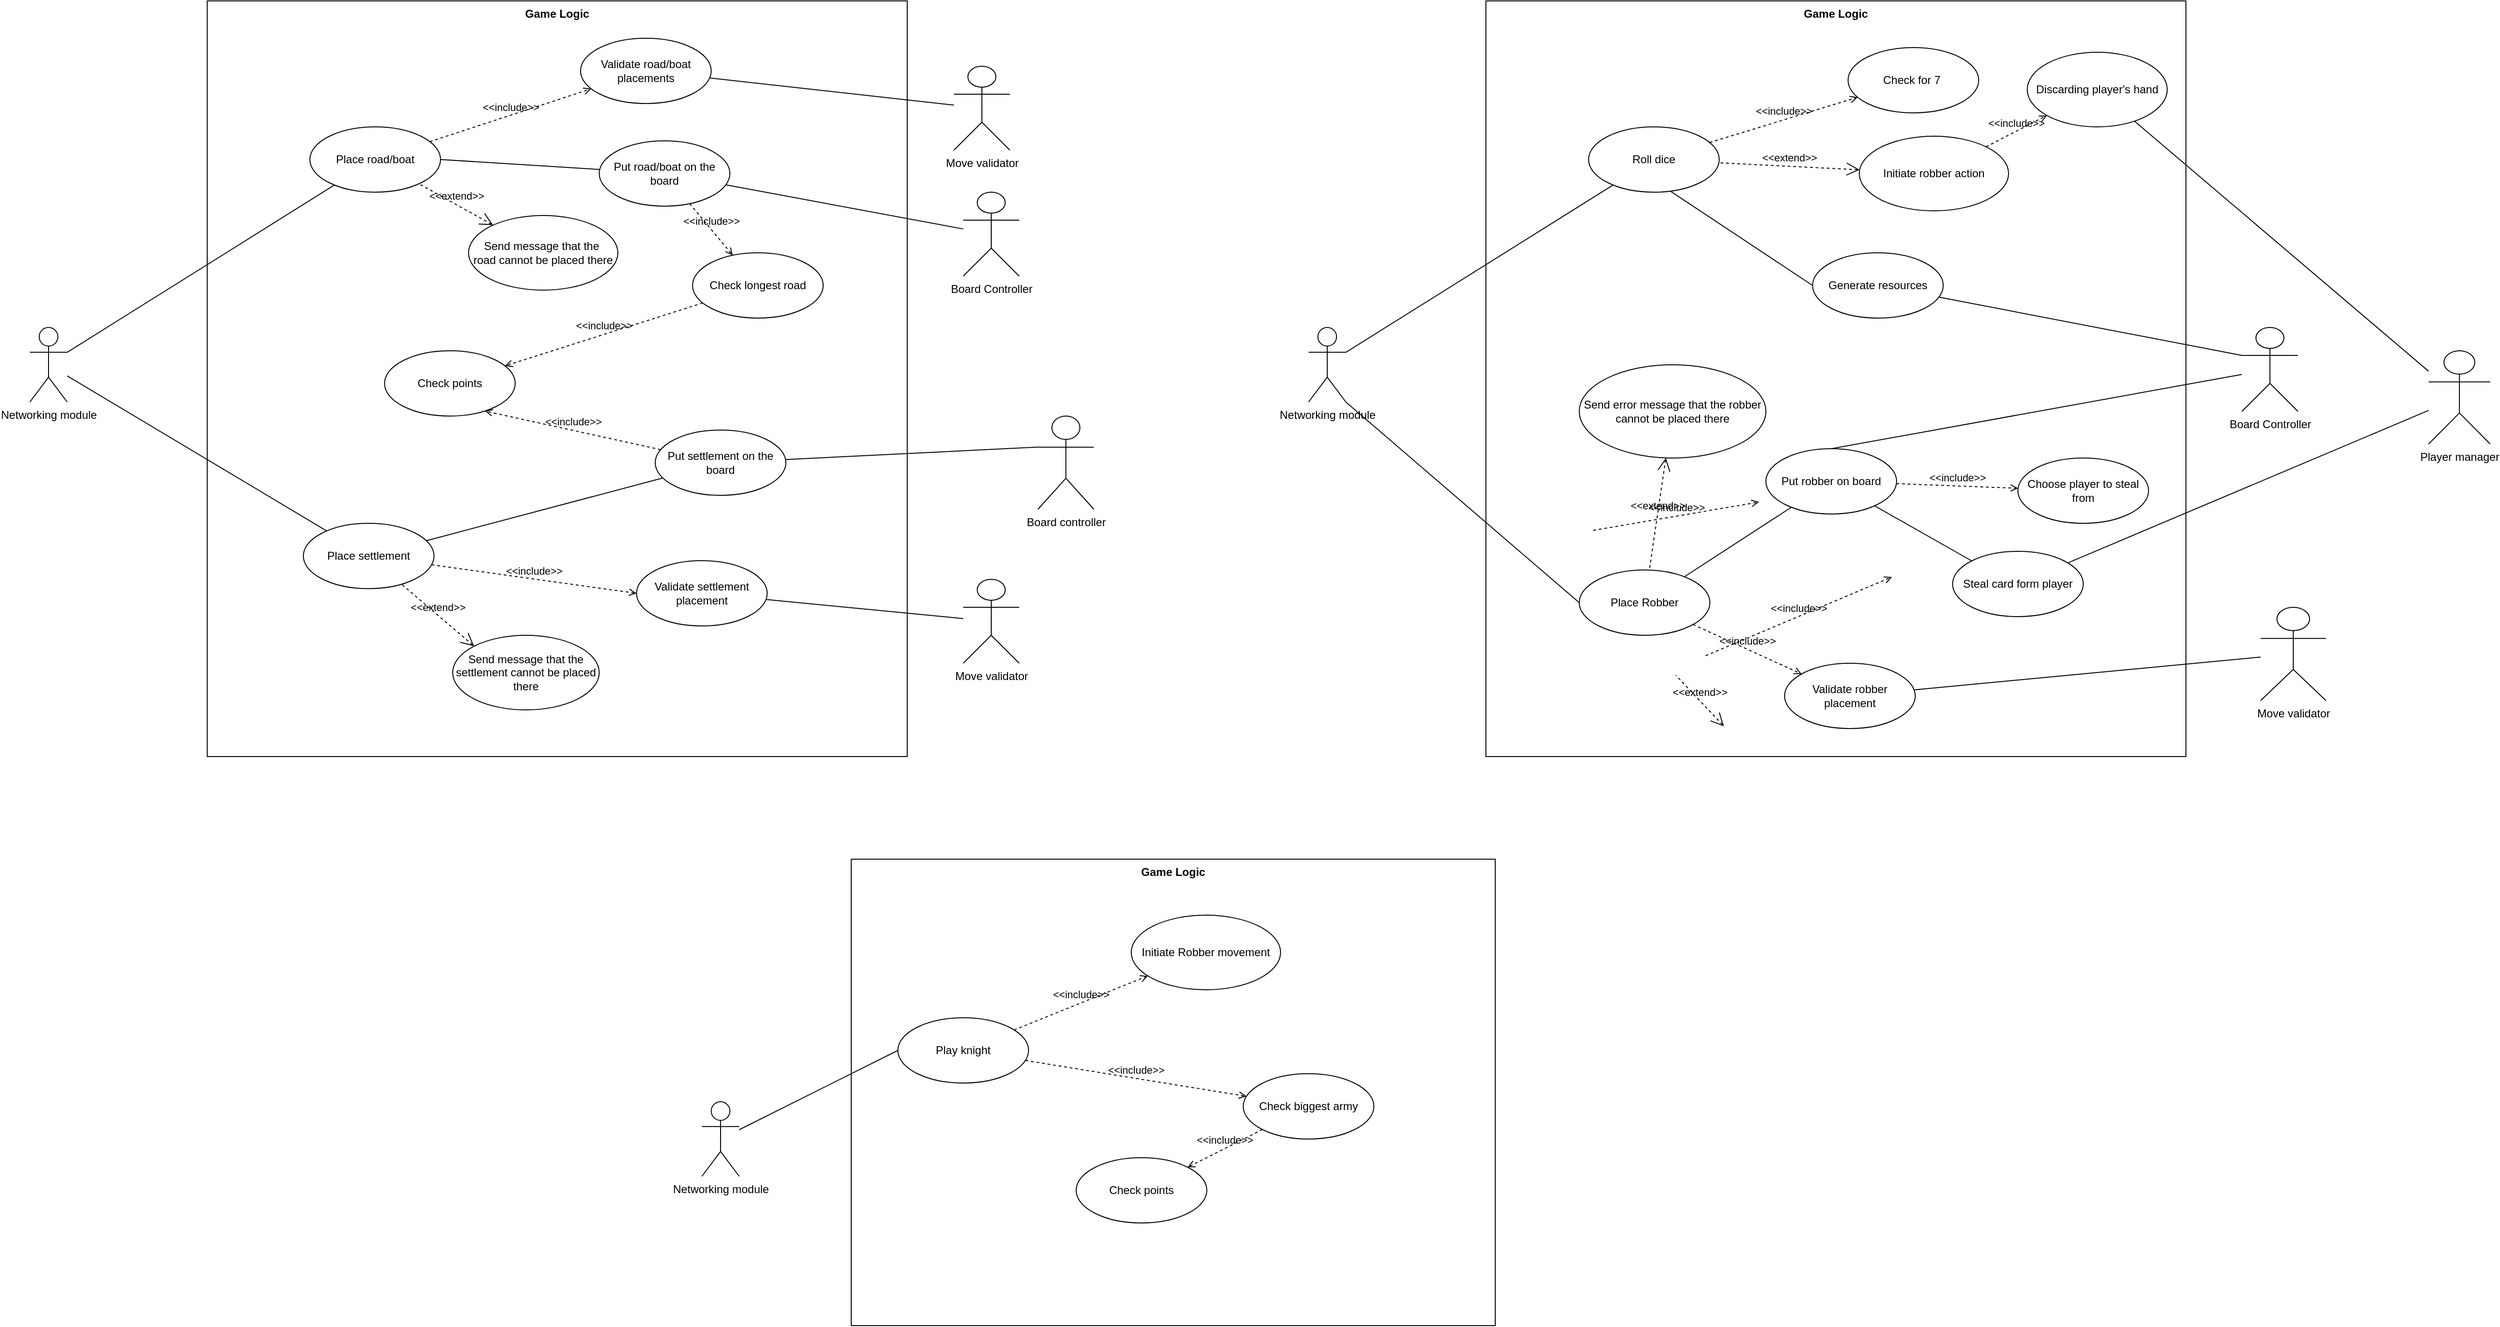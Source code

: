 <mxfile version="14.5.3" type="google"><diagram id="eaOPmPE3U-ZwCqcySBAS" name="Page-1"><mxGraphModel dx="1483" dy="701" grid="1" gridSize="10" guides="1" tooltips="1" connect="1" arrows="1" fold="1" page="1" pageScale="1" pageWidth="827" pageHeight="1169" math="0" shadow="0"><root><mxCell id="0"/><mxCell id="1" parent="0"/><mxCell id="WMtzkpszmb3Om8ZiVWUJ-3" value="Game Logic" style="shape=rect;html=1;verticalAlign=top;fontStyle=1;whiteSpace=wrap;align=center;" vertex="1" parent="1"><mxGeometry x="240" y="140" width="750" height="810" as="geometry"/></mxCell><mxCell id="WMtzkpszmb3Om8ZiVWUJ-4" value="Networking module" style="shape=umlActor;html=1;verticalLabelPosition=bottom;verticalAlign=top;align=center;" vertex="1" parent="1"><mxGeometry x="50" y="490" width="40" height="80" as="geometry"/></mxCell><mxCell id="WMtzkpszmb3Om8ZiVWUJ-5" value="Place road/boat" style="ellipse;whiteSpace=wrap;html=1;" vertex="1" parent="1"><mxGeometry x="350" y="275" width="140" height="70" as="geometry"/></mxCell><mxCell id="WMtzkpszmb3Om8ZiVWUJ-16" value="Validate road/boat placements" style="ellipse;whiteSpace=wrap;html=1;" vertex="1" parent="1"><mxGeometry x="640" y="180" width="140" height="70" as="geometry"/></mxCell><mxCell id="WMtzkpszmb3Om8ZiVWUJ-18" value="&amp;lt;&amp;lt;include&amp;gt;&amp;gt;" style="edgeStyle=none;html=1;endArrow=open;verticalAlign=bottom;dashed=1;labelBackgroundColor=none;" edge="1" parent="1" source="WMtzkpszmb3Om8ZiVWUJ-5" target="WMtzkpszmb3Om8ZiVWUJ-16"><mxGeometry width="160" relative="1" as="geometry"><mxPoint x="500" y="340" as="sourcePoint"/><mxPoint x="660" y="340" as="targetPoint"/></mxGeometry></mxCell><mxCell id="WMtzkpszmb3Om8ZiVWUJ-19" value="Move validator" style="shape=umlActor;html=1;verticalLabelPosition=bottom;verticalAlign=top;align=center;" vertex="1" parent="1"><mxGeometry x="1040" y="210" width="60" height="90" as="geometry"/></mxCell><mxCell id="WMtzkpszmb3Om8ZiVWUJ-23" value="&amp;lt;&amp;lt;extend&amp;gt;&amp;gt;" style="edgeStyle=none;html=1;startArrow=open;endArrow=none;startSize=12;verticalAlign=bottom;dashed=1;labelBackgroundColor=none;" edge="1" parent="1" source="WMtzkpszmb3Om8ZiVWUJ-24" target="WMtzkpszmb3Om8ZiVWUJ-5"><mxGeometry width="160" relative="1" as="geometry"><mxPoint x="490" y="430" as="sourcePoint"/><mxPoint x="650" y="430" as="targetPoint"/></mxGeometry></mxCell><mxCell id="WMtzkpszmb3Om8ZiVWUJ-24" value="Send message that the&amp;nbsp;&lt;br&gt;road cannot be placed there" style="ellipse;whiteSpace=wrap;html=1;" vertex="1" parent="1"><mxGeometry x="520" y="370" width="160" height="80" as="geometry"/></mxCell><mxCell id="WMtzkpszmb3Om8ZiVWUJ-30" value="Put road/boat on the board" style="ellipse;whiteSpace=wrap;html=1;" vertex="1" parent="1"><mxGeometry x="660" y="290" width="140" height="70" as="geometry"/></mxCell><mxCell id="WMtzkpszmb3Om8ZiVWUJ-34" value="Board Controller" style="shape=umlActor;html=1;verticalLabelPosition=bottom;verticalAlign=top;align=center;" vertex="1" parent="1"><mxGeometry x="1050" y="345" width="60" height="90" as="geometry"/></mxCell><mxCell id="WMtzkpszmb3Om8ZiVWUJ-35" value="&amp;lt;&amp;lt;include&amp;gt;&amp;gt;" style="edgeStyle=none;html=1;endArrow=open;verticalAlign=bottom;dashed=1;labelBackgroundColor=none;" edge="1" parent="1" source="WMtzkpszmb3Om8ZiVWUJ-30" target="WMtzkpszmb3Om8ZiVWUJ-36"><mxGeometry width="160" relative="1" as="geometry"><mxPoint x="780" y="410" as="sourcePoint"/><mxPoint x="940" y="410" as="targetPoint"/></mxGeometry></mxCell><mxCell id="WMtzkpszmb3Om8ZiVWUJ-36" value="Check longest road" style="ellipse;whiteSpace=wrap;html=1;" vertex="1" parent="1"><mxGeometry x="760" y="410" width="140" height="70" as="geometry"/></mxCell><mxCell id="WMtzkpszmb3Om8ZiVWUJ-38" value="&amp;lt;&amp;lt;include&amp;gt;&amp;gt;" style="edgeStyle=none;html=1;endArrow=open;verticalAlign=bottom;dashed=1;labelBackgroundColor=none;" edge="1" parent="1" source="WMtzkpszmb3Om8ZiVWUJ-36" target="WMtzkpszmb3Om8ZiVWUJ-39"><mxGeometry width="160" relative="1" as="geometry"><mxPoint x="590" y="590" as="sourcePoint"/><mxPoint x="750" y="590" as="targetPoint"/></mxGeometry></mxCell><mxCell id="WMtzkpszmb3Om8ZiVWUJ-39" value="Check points" style="ellipse;whiteSpace=wrap;html=1;" vertex="1" parent="1"><mxGeometry x="430" y="515" width="140" height="70" as="geometry"/></mxCell><mxCell id="WMtzkpszmb3Om8ZiVWUJ-42" value="Place settlement" style="ellipse;whiteSpace=wrap;html=1;" vertex="1" parent="1"><mxGeometry x="343" y="700" width="140" height="70" as="geometry"/></mxCell><mxCell id="WMtzkpszmb3Om8ZiVWUJ-44" value="&amp;lt;&amp;lt;include&amp;gt;&amp;gt;" style="edgeStyle=none;html=1;endArrow=open;verticalAlign=bottom;dashed=1;labelBackgroundColor=none;entryX=0;entryY=0.5;entryDx=0;entryDy=0;" edge="1" parent="1" source="WMtzkpszmb3Om8ZiVWUJ-42" target="WMtzkpszmb3Om8ZiVWUJ-45"><mxGeometry width="160" relative="1" as="geometry"><mxPoint x="530" y="660" as="sourcePoint"/><mxPoint x="680" y="660" as="targetPoint"/></mxGeometry></mxCell><mxCell id="WMtzkpszmb3Om8ZiVWUJ-45" value="Validate settlement placement" style="ellipse;whiteSpace=wrap;html=1;" vertex="1" parent="1"><mxGeometry x="700" y="740" width="140" height="70" as="geometry"/></mxCell><mxCell id="WMtzkpszmb3Om8ZiVWUJ-48" value="Move validator" style="shape=umlActor;html=1;verticalLabelPosition=bottom;verticalAlign=top;align=center;" vertex="1" parent="1"><mxGeometry x="1050" y="760" width="60" height="90" as="geometry"/></mxCell><mxCell id="WMtzkpszmb3Om8ZiVWUJ-50" value="&amp;lt;&amp;lt;extend&amp;gt;&amp;gt;" style="edgeStyle=none;html=1;startArrow=open;endArrow=none;startSize=12;verticalAlign=bottom;dashed=1;labelBackgroundColor=none;exitX=0;exitY=0;exitDx=0;exitDy=0;" edge="1" parent="1" source="WMtzkpszmb3Om8ZiVWUJ-51" target="WMtzkpszmb3Om8ZiVWUJ-42"><mxGeometry width="160" relative="1" as="geometry"><mxPoint x="500" y="820" as="sourcePoint"/><mxPoint x="660" y="820" as="targetPoint"/></mxGeometry></mxCell><mxCell id="WMtzkpszmb3Om8ZiVWUJ-51" value="Send message that the settlement cannot be placed there" style="ellipse;whiteSpace=wrap;html=1;" vertex="1" parent="1"><mxGeometry x="503" y="820" width="157" height="80" as="geometry"/></mxCell><mxCell id="WMtzkpszmb3Om8ZiVWUJ-54" value="Board controller" style="shape=umlActor;html=1;verticalLabelPosition=bottom;verticalAlign=top;align=center;" vertex="1" parent="1"><mxGeometry x="1130" y="585" width="60" height="100" as="geometry"/></mxCell><mxCell id="WMtzkpszmb3Om8ZiVWUJ-52" value="Put settlement on the board" style="ellipse;whiteSpace=wrap;html=1;" vertex="1" parent="1"><mxGeometry x="720" y="600" width="140" height="70" as="geometry"/></mxCell><mxCell id="WMtzkpszmb3Om8ZiVWUJ-133" value="&amp;lt;&amp;lt;include&amp;gt;&amp;gt;" style="edgeStyle=none;html=1;endArrow=open;verticalAlign=bottom;dashed=1;labelBackgroundColor=none;entryX=0.769;entryY=0.924;entryDx=0;entryDy=0;entryPerimeter=0;" edge="1" parent="1" source="WMtzkpszmb3Om8ZiVWUJ-52" target="WMtzkpszmb3Om8ZiVWUJ-39"><mxGeometry width="160" relative="1" as="geometry"><mxPoint x="360" y="610" as="sourcePoint"/><mxPoint x="520" y="610" as="targetPoint"/></mxGeometry></mxCell><mxCell id="WMtzkpszmb3Om8ZiVWUJ-134" value="Game Logic" style="shape=rect;html=1;verticalAlign=top;fontStyle=1;whiteSpace=wrap;align=center;" vertex="1" parent="1"><mxGeometry x="1610" y="140" width="750" height="810" as="geometry"/></mxCell><mxCell id="WMtzkpszmb3Om8ZiVWUJ-135" value="Networking module" style="shape=umlActor;html=1;verticalLabelPosition=bottom;verticalAlign=top;align=center;" vertex="1" parent="1"><mxGeometry x="1420" y="490" width="40" height="80" as="geometry"/></mxCell><mxCell id="WMtzkpszmb3Om8ZiVWUJ-136" value="Roll dice" style="ellipse;whiteSpace=wrap;html=1;" vertex="1" parent="1"><mxGeometry x="1720" y="275" width="140" height="70" as="geometry"/></mxCell><mxCell id="WMtzkpszmb3Om8ZiVWUJ-138" value="Check for 7&amp;nbsp;" style="ellipse;whiteSpace=wrap;html=1;" vertex="1" parent="1"><mxGeometry x="1998" y="190" width="140" height="70" as="geometry"/></mxCell><mxCell id="WMtzkpszmb3Om8ZiVWUJ-139" value="&amp;lt;&amp;lt;include&amp;gt;&amp;gt;" style="edgeStyle=none;html=1;endArrow=open;verticalAlign=bottom;dashed=1;labelBackgroundColor=none;" edge="1" parent="1" source="WMtzkpszmb3Om8ZiVWUJ-136" target="WMtzkpszmb3Om8ZiVWUJ-138"><mxGeometry width="160" relative="1" as="geometry"><mxPoint x="1870" y="340" as="sourcePoint"/><mxPoint x="2030" y="340" as="targetPoint"/></mxGeometry></mxCell><mxCell id="WMtzkpszmb3Om8ZiVWUJ-142" value="&amp;lt;&amp;lt;extend&amp;gt;&amp;gt;" style="edgeStyle=none;html=1;startArrow=open;endArrow=none;startSize=12;verticalAlign=bottom;dashed=1;labelBackgroundColor=none;" edge="1" parent="1" source="WMtzkpszmb3Om8ZiVWUJ-143" target="WMtzkpszmb3Om8ZiVWUJ-136"><mxGeometry width="160" relative="1" as="geometry"><mxPoint x="1860" y="430" as="sourcePoint"/><mxPoint x="2020" y="430" as="targetPoint"/></mxGeometry></mxCell><mxCell id="WMtzkpszmb3Om8ZiVWUJ-143" value="Initiate robber action" style="ellipse;whiteSpace=wrap;html=1;" vertex="1" parent="1"><mxGeometry x="2010" y="285" width="160" height="80" as="geometry"/></mxCell><mxCell id="WMtzkpszmb3Om8ZiVWUJ-147" value="Board Controller" style="shape=umlActor;html=1;verticalLabelPosition=bottom;verticalAlign=top;align=center;" vertex="1" parent="1"><mxGeometry x="2420" y="490" width="60" height="90" as="geometry"/></mxCell><mxCell id="WMtzkpszmb3Om8ZiVWUJ-155" value="&amp;lt;&amp;lt;include&amp;gt;&amp;gt;" style="edgeStyle=none;html=1;endArrow=open;verticalAlign=bottom;dashed=1;labelBackgroundColor=none;entryX=0;entryY=0.5;entryDx=0;entryDy=0;" edge="1" parent="1" target="WMtzkpszmb3Om8ZiVWUJ-156"><mxGeometry width="160" relative="1" as="geometry"><mxPoint x="1845.41" y="841.932" as="sourcePoint"/><mxPoint x="2045" y="757.5" as="targetPoint"/></mxGeometry></mxCell><mxCell id="WMtzkpszmb3Om8ZiVWUJ-159" value="&amp;lt;&amp;lt;extend&amp;gt;&amp;gt;" style="edgeStyle=none;html=1;startArrow=open;endArrow=none;startSize=12;verticalAlign=bottom;dashed=1;labelBackgroundColor=none;exitX=0;exitY=0;exitDx=0;exitDy=0;" edge="1" parent="1" source="WMtzkpszmb3Om8ZiVWUJ-160"><mxGeometry width="160" relative="1" as="geometry"><mxPoint x="1865" y="917.5" as="sourcePoint"/><mxPoint x="1813.363" y="862.706" as="targetPoint"/></mxGeometry></mxCell><mxCell id="WMtzkpszmb3Om8ZiVWUJ-165" value="&amp;lt;&amp;lt;include&amp;gt;&amp;gt;" style="edgeStyle=none;html=1;endArrow=open;verticalAlign=bottom;dashed=1;labelBackgroundColor=none;entryX=0.769;entryY=0.924;entryDx=0;entryDy=0;entryPerimeter=0;" edge="1" parent="1" source="WMtzkpszmb3Om8ZiVWUJ-164"><mxGeometry width="160" relative="1" as="geometry"><mxPoint x="1725" y="707.5" as="sourcePoint"/><mxPoint x="1902.66" y="677.18" as="targetPoint"/></mxGeometry></mxCell><mxCell id="WMtzkpszmb3Om8ZiVWUJ-167" value="Generate resources" style="ellipse;whiteSpace=wrap;html=1;" vertex="1" parent="1"><mxGeometry x="1960" y="410" width="140" height="70" as="geometry"/></mxCell><mxCell id="WMtzkpszmb3Om8ZiVWUJ-168" value="Discarding player's hand" style="ellipse;whiteSpace=wrap;html=1;" vertex="1" parent="1"><mxGeometry x="2190" y="195" width="150" height="80" as="geometry"/></mxCell><mxCell id="WMtzkpszmb3Om8ZiVWUJ-170" value="&amp;lt;&amp;lt;include&amp;gt;&amp;gt;" style="edgeStyle=none;html=1;endArrow=open;verticalAlign=bottom;dashed=1;labelBackgroundColor=none;" edge="1" parent="1" source="WMtzkpszmb3Om8ZiVWUJ-143" target="WMtzkpszmb3Om8ZiVWUJ-168"><mxGeometry width="160" relative="1" as="geometry"><mxPoint x="2140" y="560" as="sourcePoint"/><mxPoint x="2300" y="560" as="targetPoint"/></mxGeometry></mxCell><mxCell id="WMtzkpszmb3Om8ZiVWUJ-171" value="Player manager" style="shape=umlActor;html=1;verticalLabelPosition=bottom;verticalAlign=top;align=center;" vertex="1" parent="1"><mxGeometry x="2620" y="515" width="66" height="100" as="geometry"/></mxCell><mxCell id="WMtzkpszmb3Om8ZiVWUJ-174" value="Place Robber" style="ellipse;whiteSpace=wrap;html=1;" vertex="1" parent="1"><mxGeometry x="1710" y="750" width="140" height="70" as="geometry"/></mxCell><mxCell id="WMtzkpszmb3Om8ZiVWUJ-177" value="Validate robber placement" style="ellipse;whiteSpace=wrap;html=1;" vertex="1" parent="1"><mxGeometry x="1930" y="850" width="140" height="70" as="geometry"/></mxCell><mxCell id="WMtzkpszmb3Om8ZiVWUJ-178" value="&amp;lt;&amp;lt;include&amp;gt;&amp;gt;" style="edgeStyle=none;html=1;endArrow=open;verticalAlign=bottom;dashed=1;labelBackgroundColor=none;" edge="1" parent="1" source="WMtzkpszmb3Om8ZiVWUJ-174" target="WMtzkpszmb3Om8ZiVWUJ-177"><mxGeometry width="160" relative="1" as="geometry"><mxPoint x="1900" y="770" as="sourcePoint"/><mxPoint x="2060" y="770" as="targetPoint"/></mxGeometry></mxCell><mxCell id="WMtzkpszmb3Om8ZiVWUJ-179" value="Move validator" style="shape=umlActor;html=1;verticalLabelPosition=bottom;verticalAlign=top;align=center;" vertex="1" parent="1"><mxGeometry x="2440" y="790" width="70" height="100" as="geometry"/></mxCell><mxCell id="WMtzkpszmb3Om8ZiVWUJ-184" value="" style="edgeStyle=none;html=1;endArrow=none;verticalAlign=bottom;exitX=1;exitY=0.333;exitDx=0;exitDy=0;exitPerimeter=0;" edge="1" parent="1" source="WMtzkpszmb3Om8ZiVWUJ-4" target="WMtzkpszmb3Om8ZiVWUJ-5"><mxGeometry width="160" relative="1" as="geometry"><mxPoint x="220" y="450" as="sourcePoint"/><mxPoint x="380" y="450" as="targetPoint"/></mxGeometry></mxCell><mxCell id="WMtzkpszmb3Om8ZiVWUJ-185" value="" style="edgeStyle=none;html=1;endArrow=none;verticalAlign=bottom;" edge="1" parent="1" source="WMtzkpszmb3Om8ZiVWUJ-4" target="WMtzkpszmb3Om8ZiVWUJ-42"><mxGeometry width="160" relative="1" as="geometry"><mxPoint x="210" y="610" as="sourcePoint"/><mxPoint x="370" y="610" as="targetPoint"/></mxGeometry></mxCell><mxCell id="WMtzkpszmb3Om8ZiVWUJ-186" value="" style="edgeStyle=none;html=1;endArrow=none;verticalAlign=bottom;exitX=1;exitY=0.5;exitDx=0;exitDy=0;" edge="1" parent="1" source="WMtzkpszmb3Om8ZiVWUJ-5" target="WMtzkpszmb3Om8ZiVWUJ-30"><mxGeometry width="160" relative="1" as="geometry"><mxPoint x="510" y="320" as="sourcePoint"/><mxPoint x="670" y="320" as="targetPoint"/></mxGeometry></mxCell><mxCell id="WMtzkpszmb3Om8ZiVWUJ-187" value="" style="edgeStyle=none;html=1;endArrow=none;verticalAlign=bottom;" edge="1" parent="1" source="WMtzkpszmb3Om8ZiVWUJ-30" target="WMtzkpszmb3Om8ZiVWUJ-34"><mxGeometry width="160" relative="1" as="geometry"><mxPoint x="840" y="340" as="sourcePoint"/><mxPoint x="1000" y="340" as="targetPoint"/></mxGeometry></mxCell><mxCell id="WMtzkpszmb3Om8ZiVWUJ-188" value="" style="edgeStyle=none;html=1;endArrow=none;verticalAlign=bottom;entryX=0;entryY=0.333;entryDx=0;entryDy=0;entryPerimeter=0;" edge="1" parent="1" source="WMtzkpszmb3Om8ZiVWUJ-52" target="WMtzkpszmb3Om8ZiVWUJ-54"><mxGeometry width="160" relative="1" as="geometry"><mxPoint x="870" y="650" as="sourcePoint"/><mxPoint x="1030" y="650" as="targetPoint"/></mxGeometry></mxCell><mxCell id="WMtzkpszmb3Om8ZiVWUJ-189" value="" style="edgeStyle=none;html=1;endArrow=none;verticalAlign=bottom;" edge="1" parent="1" source="WMtzkpszmb3Om8ZiVWUJ-45" target="WMtzkpszmb3Om8ZiVWUJ-48"><mxGeometry width="160" relative="1" as="geometry"><mxPoint x="840" y="790" as="sourcePoint"/><mxPoint x="1000" y="790" as="targetPoint"/></mxGeometry></mxCell><mxCell id="WMtzkpszmb3Om8ZiVWUJ-190" value="" style="edgeStyle=none;html=1;endArrow=none;verticalAlign=bottom;" edge="1" parent="1" source="WMtzkpszmb3Om8ZiVWUJ-42" target="WMtzkpszmb3Om8ZiVWUJ-52"><mxGeometry width="160" relative="1" as="geometry"><mxPoint x="500" y="700" as="sourcePoint"/><mxPoint x="660" y="700" as="targetPoint"/></mxGeometry></mxCell><mxCell id="WMtzkpszmb3Om8ZiVWUJ-191" value="" style="edgeStyle=none;html=1;endArrow=none;verticalAlign=bottom;" edge="1" parent="1" source="WMtzkpszmb3Om8ZiVWUJ-16" target="WMtzkpszmb3Om8ZiVWUJ-19"><mxGeometry width="160" relative="1" as="geometry"><mxPoint x="830" y="230" as="sourcePoint"/><mxPoint x="990" y="230" as="targetPoint"/></mxGeometry></mxCell><mxCell id="WMtzkpszmb3Om8ZiVWUJ-197" value="&amp;lt;&amp;lt;extend&amp;gt;&amp;gt;" style="edgeStyle=none;html=1;startArrow=open;endArrow=none;startSize=12;verticalAlign=bottom;dashed=1;labelBackgroundColor=none;" edge="1" parent="1" source="WMtzkpszmb3Om8ZiVWUJ-198" target="WMtzkpszmb3Om8ZiVWUJ-174"><mxGeometry width="160" relative="1" as="geometry"><mxPoint x="1730" y="690" as="sourcePoint"/><mxPoint x="1890" y="690" as="targetPoint"/></mxGeometry></mxCell><mxCell id="WMtzkpszmb3Om8ZiVWUJ-198" value="Send error message that the robber cannot be placed there" style="ellipse;whiteSpace=wrap;html=1;" vertex="1" parent="1"><mxGeometry x="1710" y="530" width="200" height="100" as="geometry"/></mxCell><mxCell id="WMtzkpszmb3Om8ZiVWUJ-201" value="Put robber on board" style="ellipse;whiteSpace=wrap;html=1;" vertex="1" parent="1"><mxGeometry x="1910" y="620" width="140" height="70" as="geometry"/></mxCell><mxCell id="WMtzkpszmb3Om8ZiVWUJ-202" value="" style="edgeStyle=none;html=1;endArrow=none;verticalAlign=bottom;" edge="1" parent="1" source="WMtzkpszmb3Om8ZiVWUJ-174" target="WMtzkpszmb3Om8ZiVWUJ-201"><mxGeometry width="160" relative="1" as="geometry"><mxPoint x="1830" y="720" as="sourcePoint"/><mxPoint x="1920" y="730" as="targetPoint"/></mxGeometry></mxCell><mxCell id="WMtzkpszmb3Om8ZiVWUJ-203" value="" style="edgeStyle=none;html=1;endArrow=none;verticalAlign=bottom;exitX=1;exitY=0.333;exitDx=0;exitDy=0;exitPerimeter=0;" edge="1" parent="1" source="WMtzkpszmb3Om8ZiVWUJ-135" target="WMtzkpszmb3Om8ZiVWUJ-136"><mxGeometry width="160" relative="1" as="geometry"><mxPoint x="1580" y="430" as="sourcePoint"/><mxPoint x="1740" y="430" as="targetPoint"/></mxGeometry></mxCell><mxCell id="WMtzkpszmb3Om8ZiVWUJ-204" value="" style="edgeStyle=none;html=1;endArrow=none;verticalAlign=bottom;exitX=1;exitY=1;exitDx=0;exitDy=0;exitPerimeter=0;entryX=0;entryY=0.5;entryDx=0;entryDy=0;" edge="1" parent="1" source="WMtzkpszmb3Om8ZiVWUJ-135" target="WMtzkpszmb3Om8ZiVWUJ-174"><mxGeometry width="160" relative="1" as="geometry"><mxPoint x="1490" y="650" as="sourcePoint"/><mxPoint x="1650" y="650" as="targetPoint"/></mxGeometry></mxCell><mxCell id="WMtzkpszmb3Om8ZiVWUJ-205" value="" style="edgeStyle=none;html=1;endArrow=none;verticalAlign=bottom;exitX=0.632;exitY=0.992;exitDx=0;exitDy=0;exitPerimeter=0;entryX=0;entryY=0.5;entryDx=0;entryDy=0;" edge="1" parent="1" source="WMtzkpszmb3Om8ZiVWUJ-136" target="WMtzkpszmb3Om8ZiVWUJ-167"><mxGeometry width="160" relative="1" as="geometry"><mxPoint x="1800" y="390" as="sourcePoint"/><mxPoint x="1960" y="390" as="targetPoint"/></mxGeometry></mxCell><mxCell id="WMtzkpszmb3Om8ZiVWUJ-206" value="" style="edgeStyle=none;html=1;endArrow=none;verticalAlign=bottom;entryX=0;entryY=0.333;entryDx=0;entryDy=0;entryPerimeter=0;" edge="1" parent="1" source="WMtzkpszmb3Om8ZiVWUJ-167" target="WMtzkpszmb3Om8ZiVWUJ-147"><mxGeometry width="160" relative="1" as="geometry"><mxPoint x="2150" y="470" as="sourcePoint"/><mxPoint x="2310" y="470" as="targetPoint"/></mxGeometry></mxCell><mxCell id="WMtzkpszmb3Om8ZiVWUJ-207" value="" style="edgeStyle=none;html=1;endArrow=none;verticalAlign=bottom;" edge="1" parent="1" source="WMtzkpszmb3Om8ZiVWUJ-168" target="WMtzkpszmb3Om8ZiVWUJ-171"><mxGeometry width="160" relative="1" as="geometry"><mxPoint x="2320" y="320" as="sourcePoint"/><mxPoint x="2530" y="400" as="targetPoint"/></mxGeometry></mxCell><mxCell id="WMtzkpszmb3Om8ZiVWUJ-209" value="" style="edgeStyle=none;html=1;endArrow=none;verticalAlign=bottom;exitX=0.5;exitY=0;exitDx=0;exitDy=0;" edge="1" parent="1" source="WMtzkpszmb3Om8ZiVWUJ-201" target="WMtzkpszmb3Om8ZiVWUJ-147"><mxGeometry width="160" relative="1" as="geometry"><mxPoint x="2180" y="590" as="sourcePoint"/><mxPoint x="2410" y="580" as="targetPoint"/></mxGeometry></mxCell><mxCell id="WMtzkpszmb3Om8ZiVWUJ-211" value="&amp;lt;&amp;lt;include&amp;gt;&amp;gt;" style="edgeStyle=none;html=1;endArrow=open;verticalAlign=bottom;dashed=1;labelBackgroundColor=none;" edge="1" parent="1" source="WMtzkpszmb3Om8ZiVWUJ-201" target="WMtzkpszmb3Om8ZiVWUJ-212"><mxGeometry width="160" relative="1" as="geometry"><mxPoint x="2120" y="670" as="sourcePoint"/><mxPoint x="2160" y="690" as="targetPoint"/></mxGeometry></mxCell><mxCell id="WMtzkpszmb3Om8ZiVWUJ-212" value="Choose player to steal from" style="ellipse;whiteSpace=wrap;html=1;" vertex="1" parent="1"><mxGeometry x="2180" y="630" width="140" height="70" as="geometry"/></mxCell><mxCell id="WMtzkpszmb3Om8ZiVWUJ-215" value="Steal card form player" style="ellipse;whiteSpace=wrap;html=1;" vertex="1" parent="1"><mxGeometry x="2110" y="730" width="140" height="70" as="geometry"/></mxCell><mxCell id="WMtzkpszmb3Om8ZiVWUJ-216" value="" style="edgeStyle=none;html=1;endArrow=none;verticalAlign=bottom;entryX=0;entryY=0;entryDx=0;entryDy=0;" edge="1" parent="1" source="WMtzkpszmb3Om8ZiVWUJ-201" target="WMtzkpszmb3Om8ZiVWUJ-215"><mxGeometry width="160" relative="1" as="geometry"><mxPoint x="1990" y="770" as="sourcePoint"/><mxPoint x="2110" y="740" as="targetPoint"/></mxGeometry></mxCell><mxCell id="WMtzkpszmb3Om8ZiVWUJ-217" value="" style="edgeStyle=none;html=1;endArrow=none;verticalAlign=bottom;" edge="1" parent="1" source="WMtzkpszmb3Om8ZiVWUJ-177" target="WMtzkpszmb3Om8ZiVWUJ-179"><mxGeometry width="160" relative="1" as="geometry"><mxPoint x="2150" y="860" as="sourcePoint"/><mxPoint x="2310" y="860" as="targetPoint"/></mxGeometry></mxCell><mxCell id="WMtzkpszmb3Om8ZiVWUJ-219" value="" style="edgeStyle=none;html=1;endArrow=none;verticalAlign=bottom;" edge="1" parent="1" source="WMtzkpszmb3Om8ZiVWUJ-215" target="WMtzkpszmb3Om8ZiVWUJ-171"><mxGeometry width="160" relative="1" as="geometry"><mxPoint x="2400" y="720" as="sourcePoint"/><mxPoint x="2560" y="720" as="targetPoint"/></mxGeometry></mxCell><mxCell id="WMtzkpszmb3Om8ZiVWUJ-220" value="Game Logic" style="shape=rect;html=1;verticalAlign=top;fontStyle=1;whiteSpace=wrap;align=center;" vertex="1" parent="1"><mxGeometry x="930" y="1060" width="690" height="500" as="geometry"/></mxCell><mxCell id="WMtzkpszmb3Om8ZiVWUJ-221" value="Networking module" style="shape=umlActor;html=1;verticalLabelPosition=bottom;verticalAlign=top;align=center;" vertex="1" parent="1"><mxGeometry x="770" y="1320" width="40" height="80" as="geometry"/></mxCell><mxCell id="WMtzkpszmb3Om8ZiVWUJ-222" value="Play knight" style="ellipse;whiteSpace=wrap;html=1;" vertex="1" parent="1"><mxGeometry x="980" y="1230" width="140" height="70" as="geometry"/></mxCell><mxCell id="WMtzkpszmb3Om8ZiVWUJ-224" value="" style="edgeStyle=none;html=1;endArrow=none;verticalAlign=bottom;entryX=0;entryY=0.5;entryDx=0;entryDy=0;" edge="1" parent="1" source="WMtzkpszmb3Om8ZiVWUJ-221" target="WMtzkpszmb3Om8ZiVWUJ-222"><mxGeometry width="160" relative="1" as="geometry"><mxPoint x="850" y="1350" as="sourcePoint"/><mxPoint x="1010" y="1350" as="targetPoint"/></mxGeometry></mxCell><mxCell id="WMtzkpszmb3Om8ZiVWUJ-225" value="&amp;lt;&amp;lt;include&amp;gt;&amp;gt;" style="edgeStyle=none;html=1;endArrow=open;verticalAlign=bottom;dashed=1;labelBackgroundColor=none;" edge="1" parent="1" source="WMtzkpszmb3Om8ZiVWUJ-222" target="WMtzkpszmb3Om8ZiVWUJ-226"><mxGeometry width="160" relative="1" as="geometry"><mxPoint x="1110" y="1180" as="sourcePoint"/><mxPoint x="1270" y="1180" as="targetPoint"/></mxGeometry></mxCell><mxCell id="WMtzkpszmb3Om8ZiVWUJ-226" value="Initiate Robber movement" style="ellipse;whiteSpace=wrap;html=1;" vertex="1" parent="1"><mxGeometry x="1230" y="1120" width="160" height="80" as="geometry"/></mxCell><mxCell id="WMtzkpszmb3Om8ZiVWUJ-227" value="&amp;lt;&amp;lt;include&amp;gt;&amp;gt;" style="edgeStyle=none;html=1;endArrow=open;verticalAlign=bottom;dashed=1;labelBackgroundColor=none;" edge="1" parent="1" source="WMtzkpszmb3Om8ZiVWUJ-222" target="WMtzkpszmb3Om8ZiVWUJ-228"><mxGeometry width="160" relative="1" as="geometry"><mxPoint x="1170" y="1310" as="sourcePoint"/><mxPoint x="1330" y="1310" as="targetPoint"/></mxGeometry></mxCell><mxCell id="WMtzkpszmb3Om8ZiVWUJ-228" value="Check biggest army" style="ellipse;whiteSpace=wrap;html=1;" vertex="1" parent="1"><mxGeometry x="1350" y="1290" width="140" height="70" as="geometry"/></mxCell><mxCell id="WMtzkpszmb3Om8ZiVWUJ-229" value="&amp;lt;&amp;lt;include&amp;gt;&amp;gt;" style="edgeStyle=none;html=1;endArrow=open;verticalAlign=bottom;dashed=1;labelBackgroundColor=none;entryX=1;entryY=0;entryDx=0;entryDy=0;" edge="1" parent="1" source="WMtzkpszmb3Om8ZiVWUJ-228" target="WMtzkpszmb3Om8ZiVWUJ-230"><mxGeometry width="160" relative="1" as="geometry"><mxPoint x="1200" y="1390" as="sourcePoint"/><mxPoint x="1360" y="1390" as="targetPoint"/></mxGeometry></mxCell><mxCell id="WMtzkpszmb3Om8ZiVWUJ-230" value="Check points" style="ellipse;whiteSpace=wrap;html=1;" vertex="1" parent="1"><mxGeometry x="1171" y="1380" width="140" height="70" as="geometry"/></mxCell></root></mxGraphModel></diagram></mxfile>